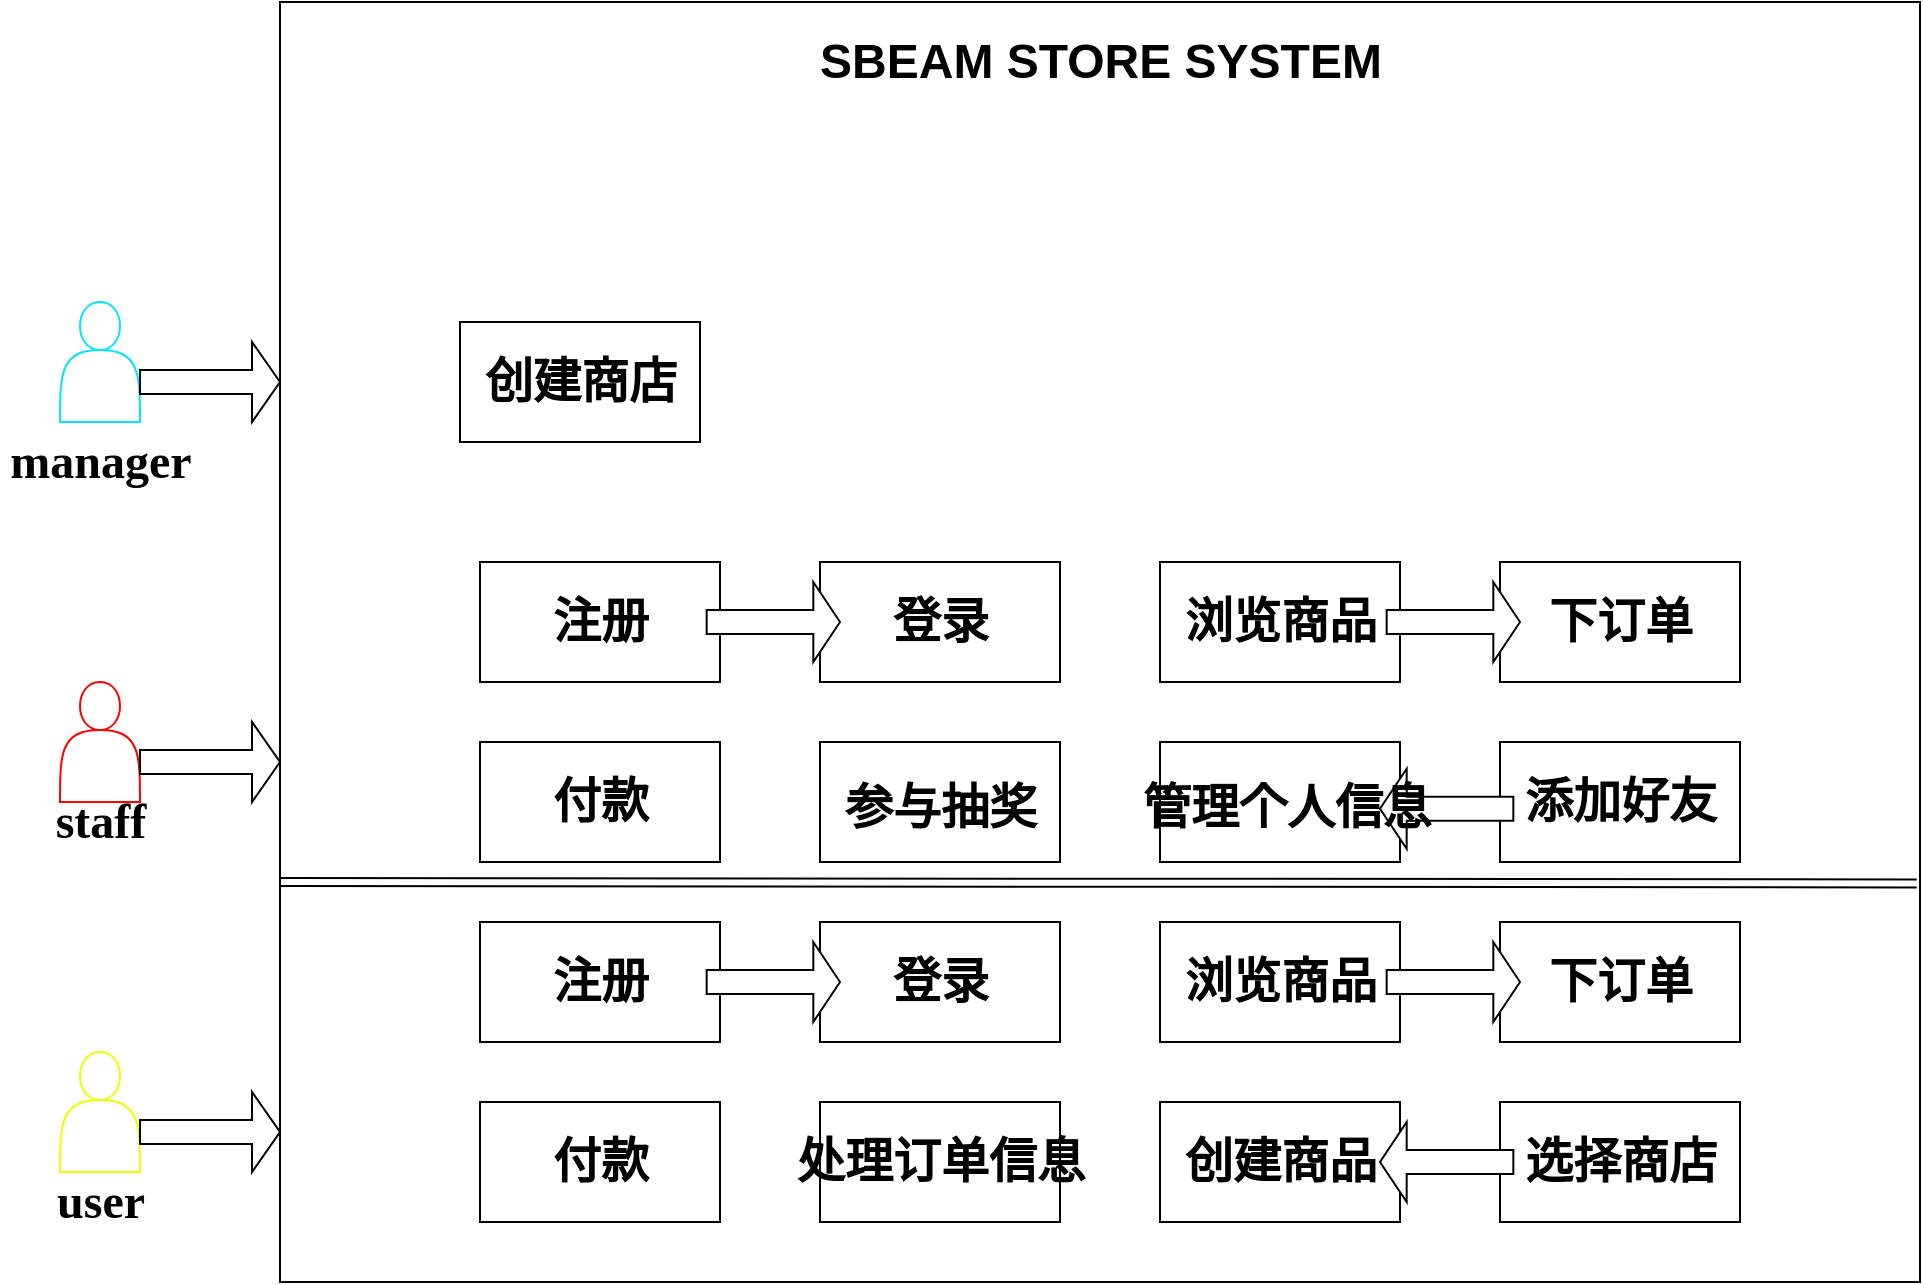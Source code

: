 <mxfile version="26.1.1">
  <diagram name="第 1 页" id="7PoZXuEiIua66zIGCPEJ">
    <mxGraphModel dx="2165" dy="820" grid="1" gridSize="10" guides="1" tooltips="1" connect="1" arrows="1" fold="1" page="1" pageScale="1" pageWidth="827" pageHeight="1169" math="0" shadow="0">
      <root>
        <object label="" id="0">
          <mxCell />
        </object>
        <mxCell id="1" parent="0" />
        <mxCell id="lewZMdHBQqowtj67qfUt-5" value="" style="shape=actor;whiteSpace=wrap;html=1;strokeColor=#00E5FF;" vertex="1" parent="1">
          <mxGeometry x="-40" y="170" width="40" height="60" as="geometry" />
        </mxCell>
        <mxCell id="lewZMdHBQqowtj67qfUt-6" value="" style="shape=actor;whiteSpace=wrap;html=1;strokeColor=#FF0000;" vertex="1" parent="1">
          <mxGeometry x="-40" y="360" width="40" height="60" as="geometry" />
        </mxCell>
        <mxCell id="lewZMdHBQqowtj67qfUt-7" value="" style="shape=actor;whiteSpace=wrap;html=1;strokeColor=#EEFF00;" vertex="1" parent="1">
          <mxGeometry x="-40" y="545" width="40" height="60" as="geometry" />
        </mxCell>
        <mxCell id="lewZMdHBQqowtj67qfUt-8" value="" style="rounded=0;whiteSpace=wrap;html=1;" vertex="1" parent="1">
          <mxGeometry x="70" y="20" width="820" height="640" as="geometry" />
        </mxCell>
        <mxCell id="lewZMdHBQqowtj67qfUt-9" value="" style="shape=singleArrow;whiteSpace=wrap;html=1;" vertex="1" parent="1">
          <mxGeometry y="190" width="70" height="40" as="geometry" />
        </mxCell>
        <mxCell id="lewZMdHBQqowtj67qfUt-10" value="" style="shape=singleArrow;whiteSpace=wrap;html=1;" vertex="1" parent="1">
          <mxGeometry y="380" width="70" height="40" as="geometry" />
        </mxCell>
        <mxCell id="lewZMdHBQqowtj67qfUt-11" value="" style="shape=singleArrow;whiteSpace=wrap;html=1;" vertex="1" parent="1">
          <mxGeometry y="565" width="70" height="40" as="geometry" />
        </mxCell>
        <mxCell id="lewZMdHBQqowtj67qfUt-12" value="&lt;font face=&quot;Times New Roman&quot;&gt;manager&lt;/font&gt;" style="text;strokeColor=none;fillColor=none;html=1;fontSize=24;fontStyle=1;verticalAlign=middle;align=center;" vertex="1" parent="1">
          <mxGeometry x="-60" y="240" width="80" height="20" as="geometry" />
        </mxCell>
        <mxCell id="lewZMdHBQqowtj67qfUt-13" value="&lt;font face=&quot;Times New Roman&quot;&gt;staff&lt;/font&gt;" style="text;strokeColor=none;fillColor=none;html=1;fontSize=24;fontStyle=1;verticalAlign=middle;align=center;" vertex="1" parent="1">
          <mxGeometry x="-70" y="410" width="100" height="40" as="geometry" />
        </mxCell>
        <mxCell id="lewZMdHBQqowtj67qfUt-14" value="&lt;font face=&quot;Times New Roman&quot;&gt;user&lt;/font&gt;" style="text;strokeColor=none;fillColor=none;html=1;fontSize=24;fontStyle=1;verticalAlign=middle;align=center;" vertex="1" parent="1">
          <mxGeometry x="-70" y="600" width="100" height="40" as="geometry" />
        </mxCell>
        <mxCell id="lewZMdHBQqowtj67qfUt-15" value="SBEAM STORE SYSTEM" style="text;strokeColor=none;fillColor=none;html=1;fontSize=24;fontStyle=1;verticalAlign=middle;align=center;" vertex="1" parent="1">
          <mxGeometry x="430" y="30" width="100" height="40" as="geometry" />
        </mxCell>
        <mxCell id="lewZMdHBQqowtj67qfUt-17" value="" style="rounded=0;whiteSpace=wrap;html=1;" vertex="1" parent="1">
          <mxGeometry x="160" y="180" width="120" height="60" as="geometry" />
        </mxCell>
        <mxCell id="lewZMdHBQqowtj67qfUt-18" value="创建商店" style="text;strokeColor=none;fillColor=none;html=1;fontSize=24;fontStyle=1;verticalAlign=middle;align=center;" vertex="1" parent="1">
          <mxGeometry x="170" y="190" width="100" height="40" as="geometry" />
        </mxCell>
        <mxCell id="lewZMdHBQqowtj67qfUt-19" value="" style="rounded=0;whiteSpace=wrap;html=1;" vertex="1" parent="1">
          <mxGeometry x="170" y="300" width="120" height="60" as="geometry" />
        </mxCell>
        <mxCell id="lewZMdHBQqowtj67qfUt-20" value="" style="rounded=0;whiteSpace=wrap;html=1;" vertex="1" parent="1">
          <mxGeometry x="340" y="300" width="120" height="60" as="geometry" />
        </mxCell>
        <mxCell id="lewZMdHBQqowtj67qfUt-22" value="" style="rounded=0;whiteSpace=wrap;html=1;" vertex="1" parent="1">
          <mxGeometry x="510" y="300" width="120" height="60" as="geometry" />
        </mxCell>
        <mxCell id="lewZMdHBQqowtj67qfUt-23" value="" style="rounded=0;whiteSpace=wrap;html=1;" vertex="1" parent="1">
          <mxGeometry x="680" y="300" width="120" height="60" as="geometry" />
        </mxCell>
        <mxCell id="lewZMdHBQqowtj67qfUt-24" value="" style="rounded=0;whiteSpace=wrap;html=1;" vertex="1" parent="1">
          <mxGeometry x="170" y="390" width="120" height="60" as="geometry" />
        </mxCell>
        <mxCell id="lewZMdHBQqowtj67qfUt-25" value="" style="rounded=0;whiteSpace=wrap;html=1;" vertex="1" parent="1">
          <mxGeometry x="340" y="390" width="120" height="60" as="geometry" />
        </mxCell>
        <mxCell id="lewZMdHBQqowtj67qfUt-26" value="" style="rounded=0;whiteSpace=wrap;html=1;" vertex="1" parent="1">
          <mxGeometry x="510" y="390" width="120" height="60" as="geometry" />
        </mxCell>
        <mxCell id="lewZMdHBQqowtj67qfUt-27" value="" style="rounded=0;whiteSpace=wrap;html=1;" vertex="1" parent="1">
          <mxGeometry x="680" y="390" width="120" height="60" as="geometry" />
        </mxCell>
        <mxCell id="lewZMdHBQqowtj67qfUt-28" value="" style="rounded=0;whiteSpace=wrap;html=1;" vertex="1" parent="1">
          <mxGeometry x="170" y="480" width="120" height="60" as="geometry" />
        </mxCell>
        <mxCell id="lewZMdHBQqowtj67qfUt-29" value="" style="rounded=0;whiteSpace=wrap;html=1;" vertex="1" parent="1">
          <mxGeometry x="340" y="480" width="120" height="60" as="geometry" />
        </mxCell>
        <mxCell id="lewZMdHBQqowtj67qfUt-30" value="" style="rounded=0;whiteSpace=wrap;html=1;" vertex="1" parent="1">
          <mxGeometry x="510" y="480" width="120" height="60" as="geometry" />
        </mxCell>
        <mxCell id="lewZMdHBQqowtj67qfUt-31" value="" style="rounded=0;whiteSpace=wrap;html=1;" vertex="1" parent="1">
          <mxGeometry x="680" y="480" width="120" height="60" as="geometry" />
        </mxCell>
        <mxCell id="lewZMdHBQqowtj67qfUt-32" value="" style="rounded=0;whiteSpace=wrap;html=1;" vertex="1" parent="1">
          <mxGeometry x="170" y="570" width="120" height="60" as="geometry" />
        </mxCell>
        <mxCell id="lewZMdHBQqowtj67qfUt-33" value="" style="rounded=0;whiteSpace=wrap;html=1;" vertex="1" parent="1">
          <mxGeometry x="340" y="570" width="120" height="60" as="geometry" />
        </mxCell>
        <mxCell id="lewZMdHBQqowtj67qfUt-34" value="" style="rounded=0;whiteSpace=wrap;html=1;" vertex="1" parent="1">
          <mxGeometry x="510" y="570" width="120" height="60" as="geometry" />
        </mxCell>
        <mxCell id="lewZMdHBQqowtj67qfUt-35" value="" style="rounded=0;whiteSpace=wrap;html=1;" vertex="1" parent="1">
          <mxGeometry x="680" y="570" width="120" height="60" as="geometry" />
        </mxCell>
        <mxCell id="lewZMdHBQqowtj67qfUt-36" value="注册" style="text;strokeColor=none;fillColor=none;html=1;fontSize=24;fontStyle=1;verticalAlign=middle;align=center;" vertex="1" parent="1">
          <mxGeometry x="180" y="310" width="100" height="40" as="geometry" />
        </mxCell>
        <mxCell id="lewZMdHBQqowtj67qfUt-37" value="注册" style="text;strokeColor=none;fillColor=none;html=1;fontSize=24;fontStyle=1;verticalAlign=middle;align=center;" vertex="1" parent="1">
          <mxGeometry x="180" y="490" width="100" height="40" as="geometry" />
        </mxCell>
        <mxCell id="lewZMdHBQqowtj67qfUt-38" value="登录" style="text;strokeColor=none;fillColor=none;html=1;fontSize=24;fontStyle=1;verticalAlign=middle;align=center;" vertex="1" parent="1">
          <mxGeometry x="350" y="310" width="100" height="40" as="geometry" />
        </mxCell>
        <mxCell id="lewZMdHBQqowtj67qfUt-39" value="登录" style="text;strokeColor=none;fillColor=none;html=1;fontSize=24;fontStyle=1;verticalAlign=middle;align=center;" vertex="1" parent="1">
          <mxGeometry x="350" y="490" width="100" height="40" as="geometry" />
        </mxCell>
        <mxCell id="lewZMdHBQqowtj67qfUt-40" value="浏览商品" style="text;strokeColor=none;fillColor=none;html=1;fontSize=24;fontStyle=1;verticalAlign=middle;align=center;" vertex="1" parent="1">
          <mxGeometry x="520" y="310" width="100" height="40" as="geometry" />
        </mxCell>
        <mxCell id="lewZMdHBQqowtj67qfUt-41" value="浏览商品" style="text;strokeColor=none;fillColor=none;html=1;fontSize=24;fontStyle=1;verticalAlign=middle;align=center;" vertex="1" parent="1">
          <mxGeometry x="520" y="490" width="100" height="40" as="geometry" />
        </mxCell>
        <mxCell id="lewZMdHBQqowtj67qfUt-42" value="下订单" style="text;strokeColor=none;fillColor=none;html=1;fontSize=24;fontStyle=1;verticalAlign=middle;align=center;" vertex="1" parent="1">
          <mxGeometry x="690" y="310" width="100" height="40" as="geometry" />
        </mxCell>
        <mxCell id="lewZMdHBQqowtj67qfUt-44" value="下订单" style="text;strokeColor=none;fillColor=none;html=1;fontSize=24;fontStyle=1;verticalAlign=middle;align=center;" vertex="1" parent="1">
          <mxGeometry x="690" y="490" width="100" height="40" as="geometry" />
        </mxCell>
        <mxCell id="lewZMdHBQqowtj67qfUt-45" value="付款" style="text;strokeColor=none;fillColor=none;html=1;fontSize=24;fontStyle=1;verticalAlign=middle;align=center;" vertex="1" parent="1">
          <mxGeometry x="180" y="400" width="100" height="40" as="geometry" />
        </mxCell>
        <mxCell id="lewZMdHBQqowtj67qfUt-46" value="付款" style="text;strokeColor=none;fillColor=none;html=1;fontSize=24;fontStyle=1;verticalAlign=middle;align=center;" vertex="1" parent="1">
          <mxGeometry x="180" y="580" width="100" height="40" as="geometry" />
        </mxCell>
        <mxCell id="lewZMdHBQqowtj67qfUt-48" value="处理订单信息" style="text;strokeColor=none;fillColor=none;html=1;fontSize=24;fontStyle=1;verticalAlign=middle;align=center;" vertex="1" parent="1">
          <mxGeometry x="350" y="580" width="100" height="40" as="geometry" />
        </mxCell>
        <mxCell id="lewZMdHBQqowtj67qfUt-49" value="参与抽奖" style="text;strokeColor=none;fillColor=none;html=1;fontSize=24;fontStyle=1;verticalAlign=middle;align=center;" vertex="1" parent="1">
          <mxGeometry x="350" y="403.34" width="100" height="40" as="geometry" />
        </mxCell>
        <mxCell id="lewZMdHBQqowtj67qfUt-50" value="添加好友" style="text;strokeColor=none;fillColor=none;html=1;fontSize=24;fontStyle=1;verticalAlign=middle;align=center;" vertex="1" parent="1">
          <mxGeometry x="690" y="400" width="100" height="40" as="geometry" />
        </mxCell>
        <mxCell id="lewZMdHBQqowtj67qfUt-51" value="创建商品" style="text;strokeColor=none;fillColor=none;html=1;fontSize=24;fontStyle=1;verticalAlign=middle;align=center;" vertex="1" parent="1">
          <mxGeometry x="520" y="580" width="100" height="40" as="geometry" />
        </mxCell>
        <mxCell id="lewZMdHBQqowtj67qfUt-52" value="选择商店" style="text;strokeColor=none;fillColor=none;html=1;fontSize=24;fontStyle=1;verticalAlign=middle;align=center;" vertex="1" parent="1">
          <mxGeometry x="690" y="580" width="100" height="40" as="geometry" />
        </mxCell>
        <mxCell id="lewZMdHBQqowtj67qfUt-53" value="" style="shape=singleArrow;whiteSpace=wrap;html=1;" vertex="1" parent="1">
          <mxGeometry x="283.33" y="310" width="66.67" height="40" as="geometry" />
        </mxCell>
        <mxCell id="lewZMdHBQqowtj67qfUt-54" value="" style="shape=singleArrow;whiteSpace=wrap;html=1;" vertex="1" parent="1">
          <mxGeometry x="623.33" y="310" width="66.67" height="40" as="geometry" />
        </mxCell>
        <mxCell id="lewZMdHBQqowtj67qfUt-55" value="" style="shape=singleArrow;whiteSpace=wrap;html=1;" vertex="1" parent="1">
          <mxGeometry x="283.33" y="490" width="66.67" height="40" as="geometry" />
        </mxCell>
        <mxCell id="lewZMdHBQqowtj67qfUt-56" value="" style="shape=singleArrow;whiteSpace=wrap;html=1;" vertex="1" parent="1">
          <mxGeometry x="623.33" y="490" width="66.67" height="40" as="geometry" />
        </mxCell>
        <mxCell id="lewZMdHBQqowtj67qfUt-57" value="" style="shape=singleArrow;whiteSpace=wrap;html=1;direction=west;" vertex="1" parent="1">
          <mxGeometry x="620" y="403.34" width="66.67" height="40" as="geometry" />
        </mxCell>
        <mxCell id="lewZMdHBQqowtj67qfUt-47" value="管理个人信息" style="text;strokeColor=none;fillColor=none;html=1;fontSize=24;fontStyle=1;verticalAlign=middle;align=center;" vertex="1" parent="1">
          <mxGeometry x="523.33" y="403.34" width="100" height="40" as="geometry" />
        </mxCell>
        <mxCell id="lewZMdHBQqowtj67qfUt-58" value="" style="shape=singleArrow;whiteSpace=wrap;html=1;direction=west;" vertex="1" parent="1">
          <mxGeometry x="620" y="580" width="66.67" height="40" as="geometry" />
        </mxCell>
        <mxCell id="lewZMdHBQqowtj67qfUt-61" value="" style="shape=link;html=1;rounded=0;entryX=0.998;entryY=0.548;entryDx=0;entryDy=0;entryPerimeter=0;" edge="1" parent="1">
          <mxGeometry width="100" relative="1" as="geometry">
            <mxPoint x="70" y="460" as="sourcePoint" />
            <mxPoint x="888.36" y="460.72" as="targetPoint" />
          </mxGeometry>
        </mxCell>
      </root>
    </mxGraphModel>
  </diagram>
</mxfile>
